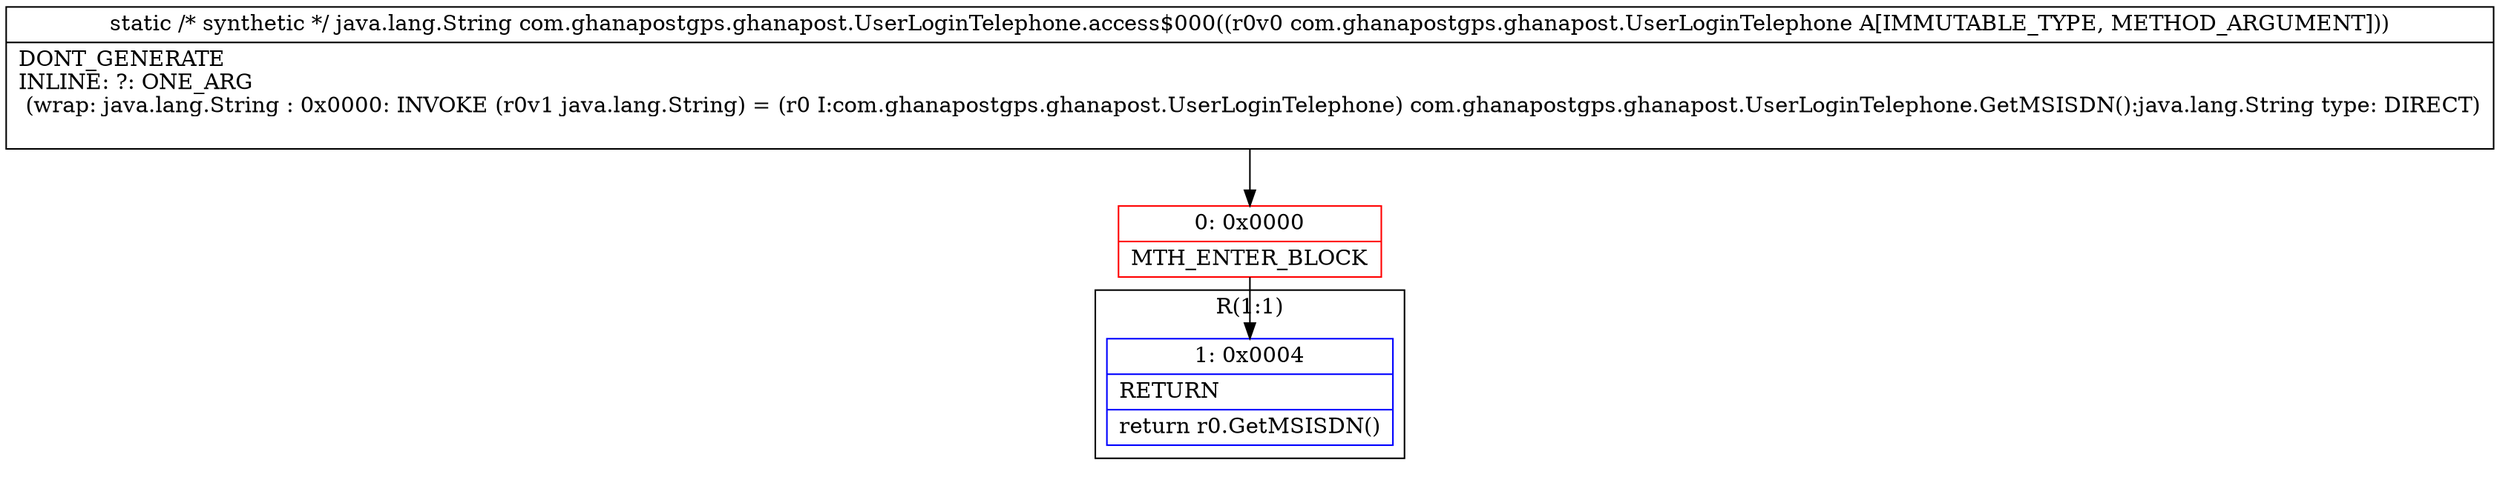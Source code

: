digraph "CFG forcom.ghanapostgps.ghanapost.UserLoginTelephone.access$000(Lcom\/ghanapostgps\/ghanapost\/UserLoginTelephone;)Ljava\/lang\/String;" {
subgraph cluster_Region_1653037859 {
label = "R(1:1)";
node [shape=record,color=blue];
Node_1 [shape=record,label="{1\:\ 0x0004|RETURN\l|return r0.GetMSISDN()\l}"];
}
Node_0 [shape=record,color=red,label="{0\:\ 0x0000|MTH_ENTER_BLOCK\l}"];
MethodNode[shape=record,label="{static \/* synthetic *\/ java.lang.String com.ghanapostgps.ghanapost.UserLoginTelephone.access$000((r0v0 com.ghanapostgps.ghanapost.UserLoginTelephone A[IMMUTABLE_TYPE, METHOD_ARGUMENT]))  | DONT_GENERATE\lINLINE: ?: ONE_ARG  \l  (wrap: java.lang.String : 0x0000: INVOKE  (r0v1 java.lang.String) = (r0 I:com.ghanapostgps.ghanapost.UserLoginTelephone) com.ghanapostgps.ghanapost.UserLoginTelephone.GetMSISDN():java.lang.String type: DIRECT)\l\l}"];
MethodNode -> Node_0;
Node_0 -> Node_1;
}

